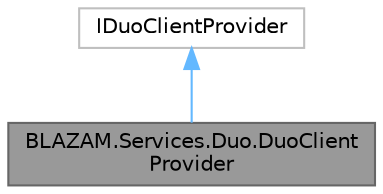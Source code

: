 digraph "BLAZAM.Services.Duo.DuoClientProvider"
{
 // LATEX_PDF_SIZE
  bgcolor="transparent";
  edge [fontname=Helvetica,fontsize=10,labelfontname=Helvetica,labelfontsize=10];
  node [fontname=Helvetica,fontsize=10,shape=box,height=0.2,width=0.4];
  Node1 [id="Node000001",label="BLAZAM.Services.Duo.DuoClient\lProvider",height=0.2,width=0.4,color="gray40", fillcolor="grey60", style="filled", fontcolor="black",tooltip=" "];
  Node2 -> Node1 [id="edge2_Node000001_Node000002",dir="back",color="steelblue1",style="solid",tooltip=" "];
  Node2 [id="Node000002",label="IDuoClientProvider",height=0.2,width=0.4,color="grey75", fillcolor="white", style="filled",URL="$interface_b_l_a_z_a_m_1_1_services_1_1_duo_1_1_i_duo_client_provider.html",tooltip=" "];
}
